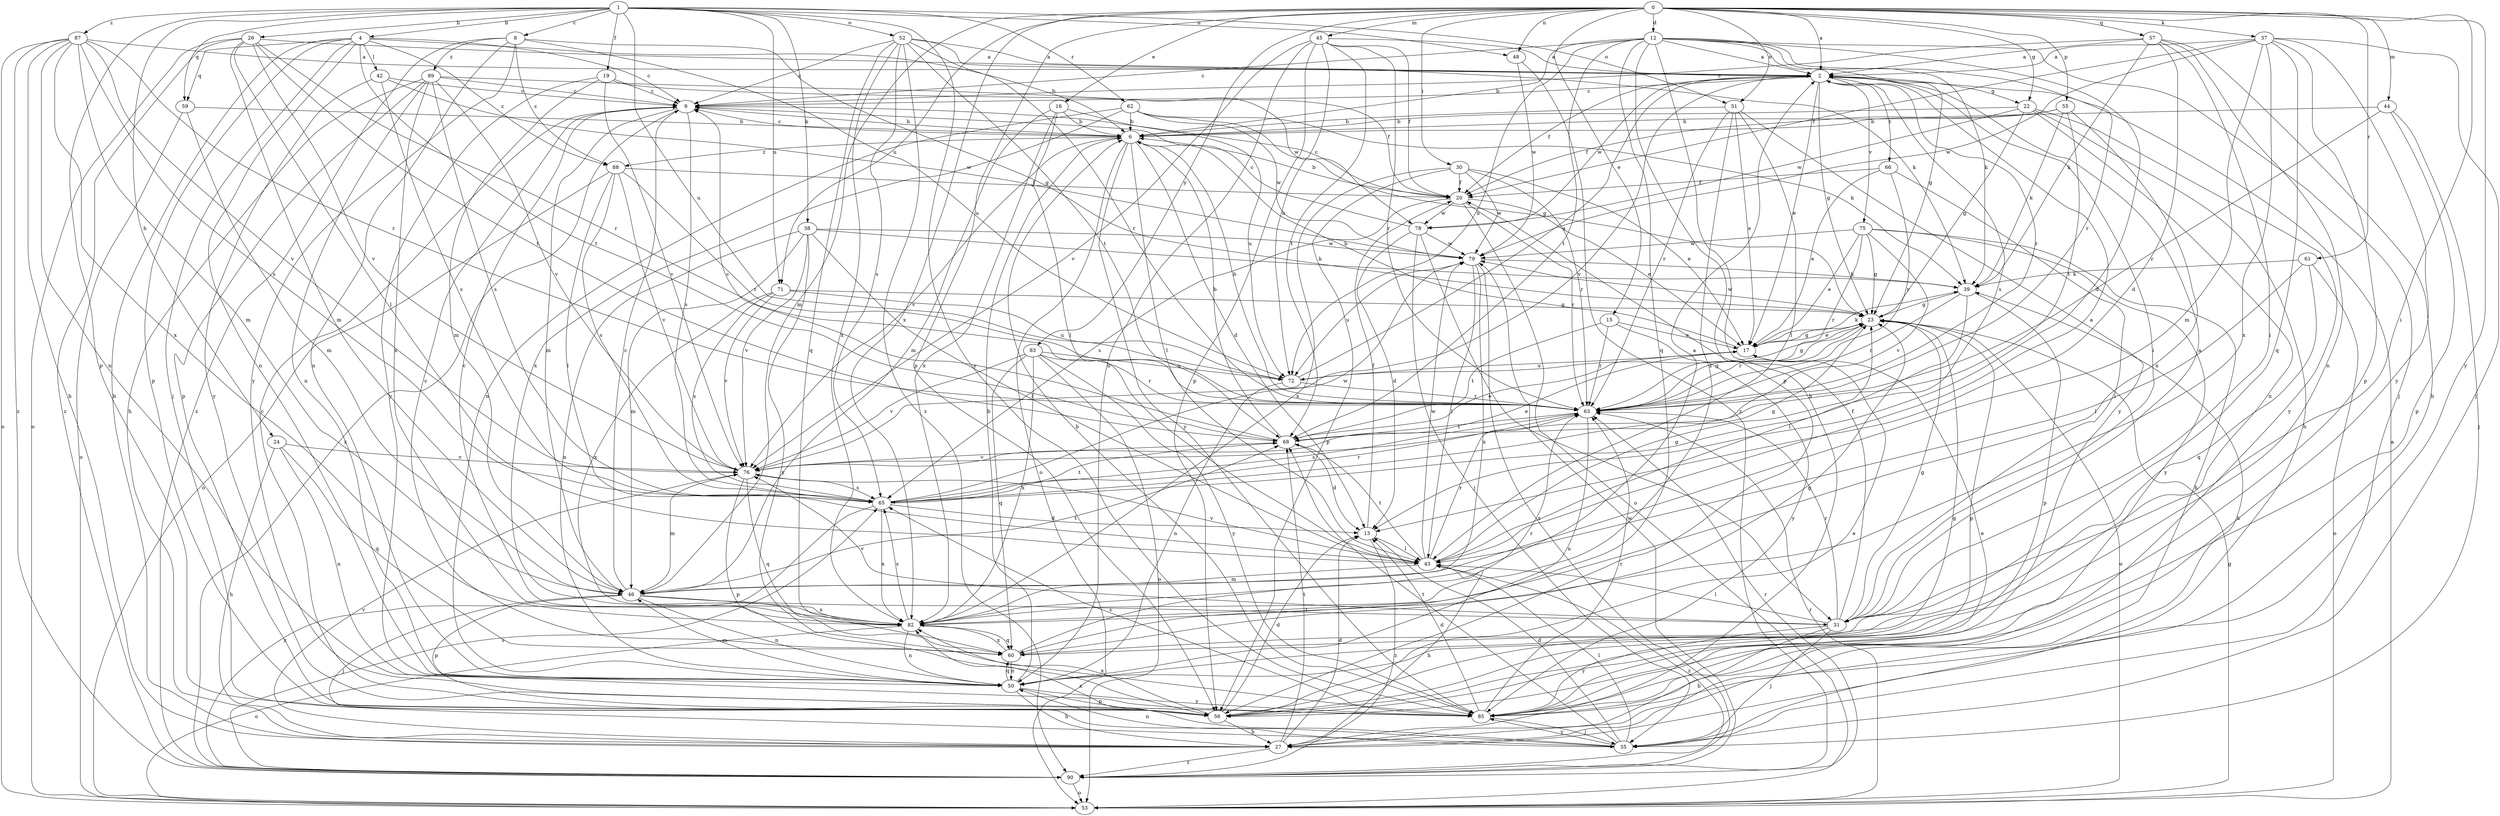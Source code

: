 strict digraph  {
0;
1;
2;
4;
6;
8;
9;
12;
13;
15;
16;
17;
19;
20;
22;
23;
24;
26;
27;
30;
31;
35;
37;
38;
39;
42;
43;
44;
45;
46;
48;
50;
51;
52;
53;
55;
56;
57;
59;
60;
61;
62;
63;
65;
66;
68;
71;
72;
75;
76;
78;
79;
82;
83;
85;
87;
88;
89;
90;
0 -> 2  [label=a];
0 -> 12  [label=d];
0 -> 15  [label=e];
0 -> 16  [label=e];
0 -> 22  [label=g];
0 -> 30  [label=i];
0 -> 31  [label=i];
0 -> 37  [label=k];
0 -> 44  [label=m];
0 -> 45  [label=m];
0 -> 46  [label=m];
0 -> 48  [label=n];
0 -> 51  [label=o];
0 -> 55  [label=p];
0 -> 56  [label=p];
0 -> 57  [label=q];
0 -> 61  [label=r];
0 -> 71  [label=u];
0 -> 82  [label=x];
0 -> 83  [label=y];
0 -> 85  [label=y];
1 -> 4  [label=b];
1 -> 8  [label=c];
1 -> 19  [label=f];
1 -> 24  [label=h];
1 -> 26  [label=h];
1 -> 38  [label=k];
1 -> 48  [label=n];
1 -> 51  [label=o];
1 -> 52  [label=o];
1 -> 56  [label=p];
1 -> 59  [label=q];
1 -> 62  [label=r];
1 -> 71  [label=u];
1 -> 72  [label=u];
1 -> 85  [label=y];
1 -> 87  [label=z];
2 -> 9  [label=c];
2 -> 17  [label=e];
2 -> 20  [label=f];
2 -> 22  [label=g];
2 -> 23  [label=g];
2 -> 31  [label=i];
2 -> 63  [label=r];
2 -> 65  [label=s];
2 -> 66  [label=t];
2 -> 75  [label=v];
2 -> 76  [label=v];
2 -> 78  [label=w];
4 -> 6  [label=b];
4 -> 9  [label=c];
4 -> 27  [label=h];
4 -> 35  [label=j];
4 -> 42  [label=l];
4 -> 50  [label=n];
4 -> 56  [label=p];
4 -> 59  [label=q];
4 -> 68  [label=t];
4 -> 88  [label=z];
6 -> 9  [label=c];
6 -> 13  [label=d];
6 -> 43  [label=l];
6 -> 53  [label=o];
6 -> 76  [label=v];
6 -> 85  [label=y];
6 -> 88  [label=z];
8 -> 23  [label=g];
8 -> 50  [label=n];
8 -> 72  [label=u];
8 -> 85  [label=y];
8 -> 88  [label=z];
8 -> 89  [label=z];
8 -> 90  [label=z];
9 -> 6  [label=b];
9 -> 46  [label=m];
9 -> 65  [label=s];
9 -> 90  [label=z];
12 -> 2  [label=a];
12 -> 6  [label=b];
12 -> 9  [label=c];
12 -> 13  [label=d];
12 -> 23  [label=g];
12 -> 27  [label=h];
12 -> 35  [label=j];
12 -> 39  [label=k];
12 -> 56  [label=p];
12 -> 60  [label=q];
12 -> 63  [label=r];
12 -> 68  [label=t];
12 -> 72  [label=u];
13 -> 20  [label=f];
13 -> 43  [label=l];
13 -> 90  [label=z];
15 -> 17  [label=e];
15 -> 63  [label=r];
15 -> 68  [label=t];
15 -> 85  [label=y];
16 -> 6  [label=b];
16 -> 43  [label=l];
16 -> 46  [label=m];
16 -> 72  [label=u];
16 -> 82  [label=x];
17 -> 6  [label=b];
17 -> 23  [label=g];
17 -> 39  [label=k];
17 -> 72  [label=u];
19 -> 9  [label=c];
19 -> 46  [label=m];
19 -> 76  [label=v];
19 -> 78  [label=w];
19 -> 85  [label=y];
20 -> 6  [label=b];
20 -> 9  [label=c];
20 -> 17  [label=e];
20 -> 53  [label=o];
20 -> 63  [label=r];
20 -> 65  [label=s];
20 -> 78  [label=w];
22 -> 6  [label=b];
22 -> 23  [label=g];
22 -> 27  [label=h];
22 -> 50  [label=n];
22 -> 78  [label=w];
22 -> 85  [label=y];
23 -> 17  [label=e];
23 -> 53  [label=o];
23 -> 56  [label=p];
23 -> 63  [label=r];
23 -> 79  [label=w];
24 -> 27  [label=h];
24 -> 50  [label=n];
24 -> 60  [label=q];
24 -> 76  [label=v];
26 -> 2  [label=a];
26 -> 43  [label=l];
26 -> 46  [label=m];
26 -> 53  [label=o];
26 -> 63  [label=r];
26 -> 68  [label=t];
26 -> 76  [label=v];
26 -> 90  [label=z];
27 -> 13  [label=d];
27 -> 68  [label=t];
27 -> 76  [label=v];
27 -> 90  [label=z];
30 -> 17  [label=e];
30 -> 20  [label=f];
30 -> 56  [label=p];
30 -> 63  [label=r];
30 -> 79  [label=w];
30 -> 82  [label=x];
31 -> 2  [label=a];
31 -> 20  [label=f];
31 -> 23  [label=g];
31 -> 27  [label=h];
31 -> 35  [label=j];
31 -> 43  [label=l];
31 -> 63  [label=r];
31 -> 76  [label=v];
31 -> 85  [label=y];
35 -> 13  [label=d];
35 -> 39  [label=k];
35 -> 43  [label=l];
35 -> 50  [label=n];
35 -> 68  [label=t];
35 -> 82  [label=x];
35 -> 85  [label=y];
37 -> 2  [label=a];
37 -> 20  [label=f];
37 -> 35  [label=j];
37 -> 46  [label=m];
37 -> 56  [label=p];
37 -> 60  [label=q];
37 -> 79  [label=w];
37 -> 82  [label=x];
37 -> 85  [label=y];
38 -> 39  [label=k];
38 -> 43  [label=l];
38 -> 46  [label=m];
38 -> 50  [label=n];
38 -> 76  [label=v];
38 -> 79  [label=w];
38 -> 85  [label=y];
39 -> 23  [label=g];
39 -> 43  [label=l];
39 -> 56  [label=p];
39 -> 63  [label=r];
42 -> 9  [label=c];
42 -> 65  [label=s];
42 -> 79  [label=w];
42 -> 85  [label=y];
43 -> 2  [label=a];
43 -> 23  [label=g];
43 -> 27  [label=h];
43 -> 46  [label=m];
43 -> 63  [label=r];
43 -> 68  [label=t];
43 -> 76  [label=v];
43 -> 79  [label=w];
43 -> 90  [label=z];
44 -> 6  [label=b];
44 -> 35  [label=j];
44 -> 56  [label=p];
44 -> 63  [label=r];
45 -> 2  [label=a];
45 -> 20  [label=f];
45 -> 50  [label=n];
45 -> 56  [label=p];
45 -> 63  [label=r];
45 -> 68  [label=t];
45 -> 72  [label=u];
45 -> 76  [label=v];
46 -> 9  [label=c];
46 -> 31  [label=i];
46 -> 35  [label=j];
46 -> 50  [label=n];
46 -> 56  [label=p];
46 -> 68  [label=t];
46 -> 82  [label=x];
48 -> 79  [label=w];
48 -> 90  [label=z];
50 -> 6  [label=b];
50 -> 27  [label=h];
50 -> 46  [label=m];
50 -> 56  [label=p];
50 -> 60  [label=q];
50 -> 85  [label=y];
51 -> 6  [label=b];
51 -> 17  [label=e];
51 -> 43  [label=l];
51 -> 63  [label=r];
51 -> 82  [label=x];
51 -> 85  [label=y];
52 -> 2  [label=a];
52 -> 9  [label=c];
52 -> 39  [label=k];
52 -> 60  [label=q];
52 -> 63  [label=r];
52 -> 65  [label=s];
52 -> 68  [label=t];
52 -> 82  [label=x];
52 -> 90  [label=z];
53 -> 2  [label=a];
53 -> 23  [label=g];
53 -> 63  [label=r];
55 -> 6  [label=b];
55 -> 20  [label=f];
55 -> 39  [label=k];
55 -> 68  [label=t];
55 -> 82  [label=x];
56 -> 9  [label=c];
56 -> 13  [label=d];
56 -> 17  [label=e];
56 -> 23  [label=g];
56 -> 27  [label=h];
56 -> 82  [label=x];
57 -> 2  [label=a];
57 -> 9  [label=c];
57 -> 13  [label=d];
57 -> 27  [label=h];
57 -> 31  [label=i];
57 -> 39  [label=k];
57 -> 50  [label=n];
59 -> 6  [label=b];
59 -> 46  [label=m];
59 -> 53  [label=o];
60 -> 9  [label=c];
60 -> 23  [label=g];
60 -> 50  [label=n];
60 -> 63  [label=r];
60 -> 82  [label=x];
61 -> 39  [label=k];
61 -> 43  [label=l];
61 -> 53  [label=o];
61 -> 60  [label=q];
62 -> 6  [label=b];
62 -> 23  [label=g];
62 -> 39  [label=k];
62 -> 50  [label=n];
62 -> 79  [label=w];
62 -> 82  [label=x];
63 -> 6  [label=b];
63 -> 23  [label=g];
63 -> 50  [label=n];
63 -> 65  [label=s];
63 -> 68  [label=t];
65 -> 13  [label=d];
65 -> 23  [label=g];
65 -> 63  [label=r];
65 -> 68  [label=t];
65 -> 79  [label=w];
65 -> 82  [label=x];
65 -> 90  [label=z];
66 -> 17  [label=e];
66 -> 20  [label=f];
66 -> 31  [label=i];
66 -> 63  [label=r];
68 -> 6  [label=b];
68 -> 9  [label=c];
68 -> 13  [label=d];
68 -> 17  [label=e];
68 -> 76  [label=v];
71 -> 23  [label=g];
71 -> 65  [label=s];
71 -> 72  [label=u];
71 -> 76  [label=v];
71 -> 82  [label=x];
72 -> 2  [label=a];
72 -> 23  [label=g];
72 -> 50  [label=n];
72 -> 63  [label=r];
75 -> 17  [label=e];
75 -> 23  [label=g];
75 -> 27  [label=h];
75 -> 63  [label=r];
75 -> 76  [label=v];
75 -> 79  [label=w];
75 -> 85  [label=y];
76 -> 17  [label=e];
76 -> 46  [label=m];
76 -> 56  [label=p];
76 -> 60  [label=q];
76 -> 65  [label=s];
78 -> 9  [label=c];
78 -> 13  [label=d];
78 -> 31  [label=i];
78 -> 35  [label=j];
78 -> 79  [label=w];
79 -> 39  [label=k];
79 -> 43  [label=l];
79 -> 72  [label=u];
79 -> 82  [label=x];
79 -> 90  [label=z];
82 -> 2  [label=a];
82 -> 9  [label=c];
82 -> 50  [label=n];
82 -> 53  [label=o];
82 -> 60  [label=q];
82 -> 65  [label=s];
83 -> 53  [label=o];
83 -> 60  [label=q];
83 -> 63  [label=r];
83 -> 72  [label=u];
83 -> 76  [label=v];
83 -> 82  [label=x];
83 -> 85  [label=y];
85 -> 6  [label=b];
85 -> 13  [label=d];
85 -> 17  [label=e];
85 -> 35  [label=j];
85 -> 63  [label=r];
85 -> 65  [label=s];
87 -> 2  [label=a];
87 -> 27  [label=h];
87 -> 46  [label=m];
87 -> 50  [label=n];
87 -> 53  [label=o];
87 -> 63  [label=r];
87 -> 65  [label=s];
87 -> 76  [label=v];
87 -> 82  [label=x];
87 -> 90  [label=z];
88 -> 20  [label=f];
88 -> 43  [label=l];
88 -> 53  [label=o];
88 -> 63  [label=r];
88 -> 65  [label=s];
88 -> 76  [label=v];
89 -> 9  [label=c];
89 -> 20  [label=f];
89 -> 27  [label=h];
89 -> 50  [label=n];
89 -> 56  [label=p];
89 -> 65  [label=s];
89 -> 76  [label=v];
89 -> 82  [label=x];
90 -> 53  [label=o];
90 -> 63  [label=r];
90 -> 65  [label=s];
90 -> 79  [label=w];
}
